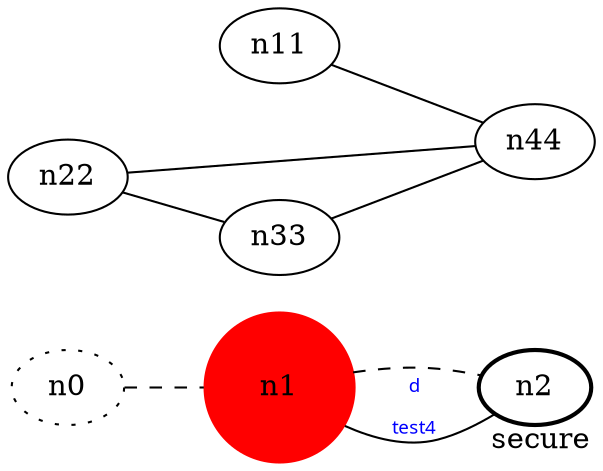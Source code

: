 graph test4 {
	rankdir=LR;
	fontcolor=blue; /* c0; c1; c0 -- c1 */
	n0 [style=dotted, fillcolor="#123456"]; // c2; c3; c2 -- c3
	n1 [height=1, width=1, color=red, style=filled];
	n2 [style=bold, xlabel="secure"];
	n0 -- n1 -- n2[style=dashed];
	n1 -- n2 [fontname="comic sans", label="d\n\l\G", fontcolor=blue, fontsize=9];
	n11 -- n44;
	n22 -- n33;
	n22 -- n44;
	n33 -- n44;
}
